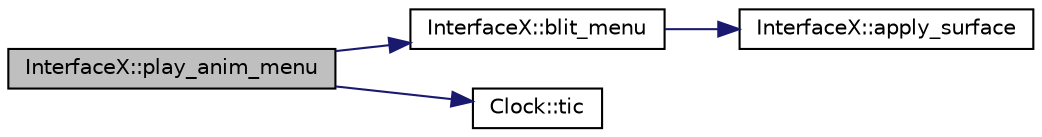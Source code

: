 digraph G
{
  bgcolor="transparent";
  edge [fontname="Helvetica",fontsize="10",labelfontname="Helvetica",labelfontsize="10"];
  node [fontname="Helvetica",fontsize="10",shape=record];
  rankdir=LR;
  Node1 [label="InterfaceX::play_anim_menu",height=0.2,width=0.4,color="black", fillcolor="grey75", style="filled" fontcolor="black"];
  Node1 -> Node2 [color="midnightblue",fontsize="10",style="solid",fontname="Helvetica"];
  Node2 [label="InterfaceX::blit_menu",height=0.2,width=0.4,color="black",URL="$a00011.html#a673e0a32ae093bd4e4f07fa0ef2e3839"];
  Node2 -> Node3 [color="midnightblue",fontsize="10",style="solid",fontname="Helvetica"];
  Node3 [label="InterfaceX::apply_surface",height=0.2,width=0.4,color="black",URL="$a00011.html#a7b7e5b7ff85bbcaf82c5bc75d481118d"];
  Node1 -> Node4 [color="midnightblue",fontsize="10",style="solid",fontname="Helvetica"];
  Node4 [label="Clock::tic",height=0.2,width=0.4,color="black",URL="$a00003.html#ad8aff49c20fb41555b0b8bae79530c08"];
}
